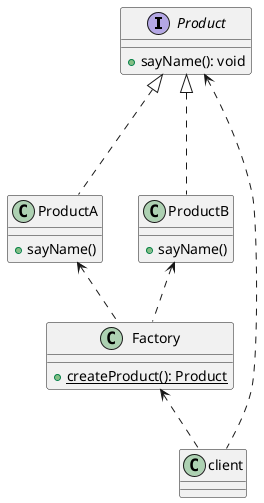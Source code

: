 @startuml Factory

interface Product {
    + sayName(): void
}

class ProductA {
    + sayName()
}

class ProductB {
    + sayName()
}

Product <|... ProductA
Product <|... ProductB

class Factory {
 {static} + createProduct(): Product
}


ProductA <.. Factory
ProductB <.. Factory

class client {}

Factory <.. client
Product <.. client


@enduml